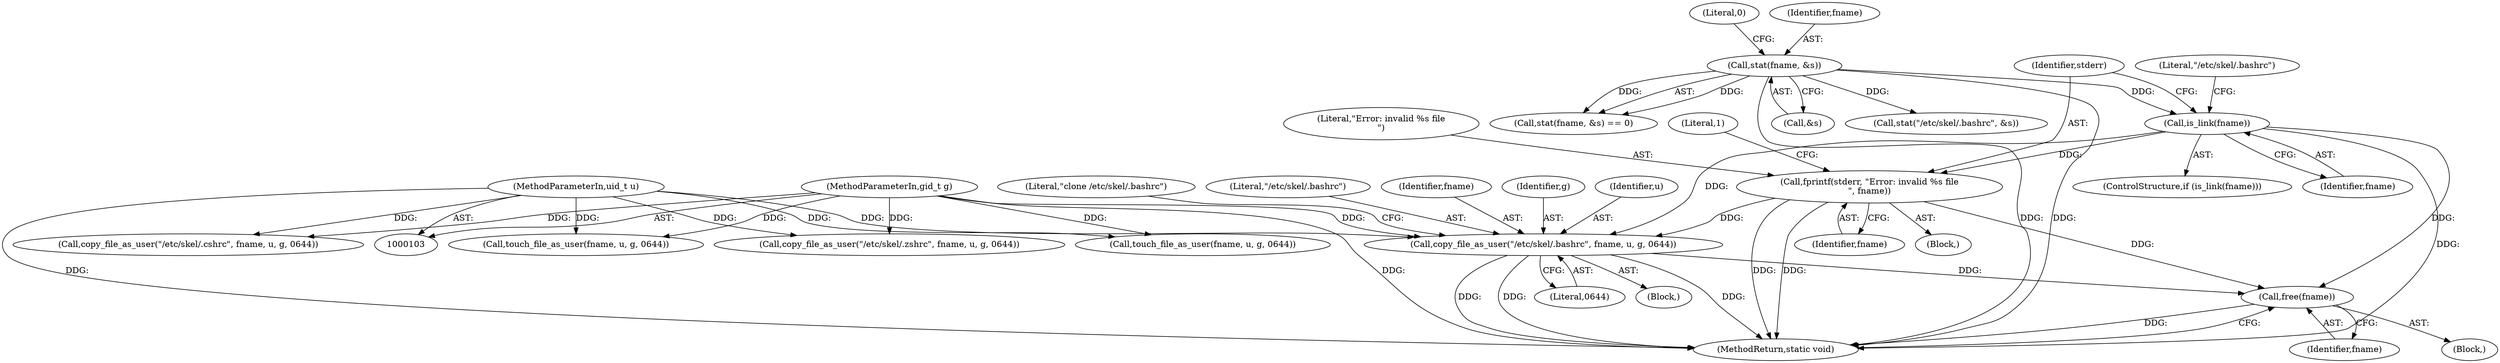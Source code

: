 digraph "0_firejail_38d418505e9ee2d326557e5639e8da49c298858f@API" {
"1000306" [label="(Call,free(fname))"];
"1000281" [label="(Call,is_link(fname))"];
"1000274" [label="(Call,stat(fname, &s))"];
"1000284" [label="(Call,fprintf(stderr, \"Error: invalid %s file\n\", fname))"];
"1000298" [label="(Call,copy_file_as_user(\"/etc/skel/.bashrc\", fname, u, g, 0644))"];
"1000105" [label="(MethodParameterIn,uid_t u)"];
"1000106" [label="(MethodParameterIn,gid_t g)"];
"1000285" [label="(Identifier,stderr)"];
"1000278" [label="(Literal,0)"];
"1000292" [label="(Call,stat(\"/etc/skel/.bashrc\", &s))"];
"1000307" [label="(Identifier,fname)"];
"1000287" [label="(Identifier,fname)"];
"1000281" [label="(Call,is_link(fname))"];
"1000273" [label="(Call,stat(fname, &s) == 0)"];
"1000177" [label="(Call,touch_file_as_user(fname, u, g, 0644))"];
"1000297" [label="(Block,)"];
"1000167" [label="(Call,copy_file_as_user(\"/etc/skel/.zshrc\", fname, u, g, 0644))"];
"1000284" [label="(Call,fprintf(stderr, \"Error: invalid %s file\n\", fname))"];
"1000303" [label="(Literal,0644)"];
"1000301" [label="(Identifier,u)"];
"1000248" [label="(Call,touch_file_as_user(fname, u, g, 0644))"];
"1000286" [label="(Literal,\"Error: invalid %s file\n\")"];
"1000305" [label="(Literal,\"clone /etc/skel/.bashrc\")"];
"1000308" [label="(MethodReturn,static void)"];
"1000289" [label="(Literal,1)"];
"1000298" [label="(Call,copy_file_as_user(\"/etc/skel/.bashrc\", fname, u, g, 0644))"];
"1000299" [label="(Literal,\"/etc/skel/.bashrc\")"];
"1000300" [label="(Identifier,fname)"];
"1000293" [label="(Literal,\"/etc/skel/.bashrc\")"];
"1000106" [label="(MethodParameterIn,gid_t g)"];
"1000275" [label="(Identifier,fname)"];
"1000282" [label="(Identifier,fname)"];
"1000238" [label="(Call,copy_file_as_user(\"/etc/skel/.cshrc\", fname, u, g, 0644))"];
"1000306" [label="(Call,free(fname))"];
"1000283" [label="(Block,)"];
"1000274" [label="(Call,stat(fname, &s))"];
"1000280" [label="(ControlStructure,if (is_link(fname)))"];
"1000276" [label="(Call,&s)"];
"1000105" [label="(MethodParameterIn,uid_t u)"];
"1000259" [label="(Block,)"];
"1000302" [label="(Identifier,g)"];
"1000306" -> "1000259"  [label="AST: "];
"1000306" -> "1000307"  [label="CFG: "];
"1000307" -> "1000306"  [label="AST: "];
"1000308" -> "1000306"  [label="CFG: "];
"1000306" -> "1000308"  [label="DDG: "];
"1000281" -> "1000306"  [label="DDG: "];
"1000284" -> "1000306"  [label="DDG: "];
"1000298" -> "1000306"  [label="DDG: "];
"1000281" -> "1000280"  [label="AST: "];
"1000281" -> "1000282"  [label="CFG: "];
"1000282" -> "1000281"  [label="AST: "];
"1000285" -> "1000281"  [label="CFG: "];
"1000293" -> "1000281"  [label="CFG: "];
"1000281" -> "1000308"  [label="DDG: "];
"1000274" -> "1000281"  [label="DDG: "];
"1000281" -> "1000284"  [label="DDG: "];
"1000281" -> "1000298"  [label="DDG: "];
"1000274" -> "1000273"  [label="AST: "];
"1000274" -> "1000276"  [label="CFG: "];
"1000275" -> "1000274"  [label="AST: "];
"1000276" -> "1000274"  [label="AST: "];
"1000278" -> "1000274"  [label="CFG: "];
"1000274" -> "1000308"  [label="DDG: "];
"1000274" -> "1000308"  [label="DDG: "];
"1000274" -> "1000273"  [label="DDG: "];
"1000274" -> "1000273"  [label="DDG: "];
"1000274" -> "1000292"  [label="DDG: "];
"1000284" -> "1000283"  [label="AST: "];
"1000284" -> "1000287"  [label="CFG: "];
"1000285" -> "1000284"  [label="AST: "];
"1000286" -> "1000284"  [label="AST: "];
"1000287" -> "1000284"  [label="AST: "];
"1000289" -> "1000284"  [label="CFG: "];
"1000284" -> "1000308"  [label="DDG: "];
"1000284" -> "1000308"  [label="DDG: "];
"1000284" -> "1000298"  [label="DDG: "];
"1000298" -> "1000297"  [label="AST: "];
"1000298" -> "1000303"  [label="CFG: "];
"1000299" -> "1000298"  [label="AST: "];
"1000300" -> "1000298"  [label="AST: "];
"1000301" -> "1000298"  [label="AST: "];
"1000302" -> "1000298"  [label="AST: "];
"1000303" -> "1000298"  [label="AST: "];
"1000305" -> "1000298"  [label="CFG: "];
"1000298" -> "1000308"  [label="DDG: "];
"1000298" -> "1000308"  [label="DDG: "];
"1000298" -> "1000308"  [label="DDG: "];
"1000105" -> "1000298"  [label="DDG: "];
"1000106" -> "1000298"  [label="DDG: "];
"1000105" -> "1000103"  [label="AST: "];
"1000105" -> "1000308"  [label="DDG: "];
"1000105" -> "1000167"  [label="DDG: "];
"1000105" -> "1000177"  [label="DDG: "];
"1000105" -> "1000238"  [label="DDG: "];
"1000105" -> "1000248"  [label="DDG: "];
"1000106" -> "1000103"  [label="AST: "];
"1000106" -> "1000308"  [label="DDG: "];
"1000106" -> "1000167"  [label="DDG: "];
"1000106" -> "1000177"  [label="DDG: "];
"1000106" -> "1000238"  [label="DDG: "];
"1000106" -> "1000248"  [label="DDG: "];
}

